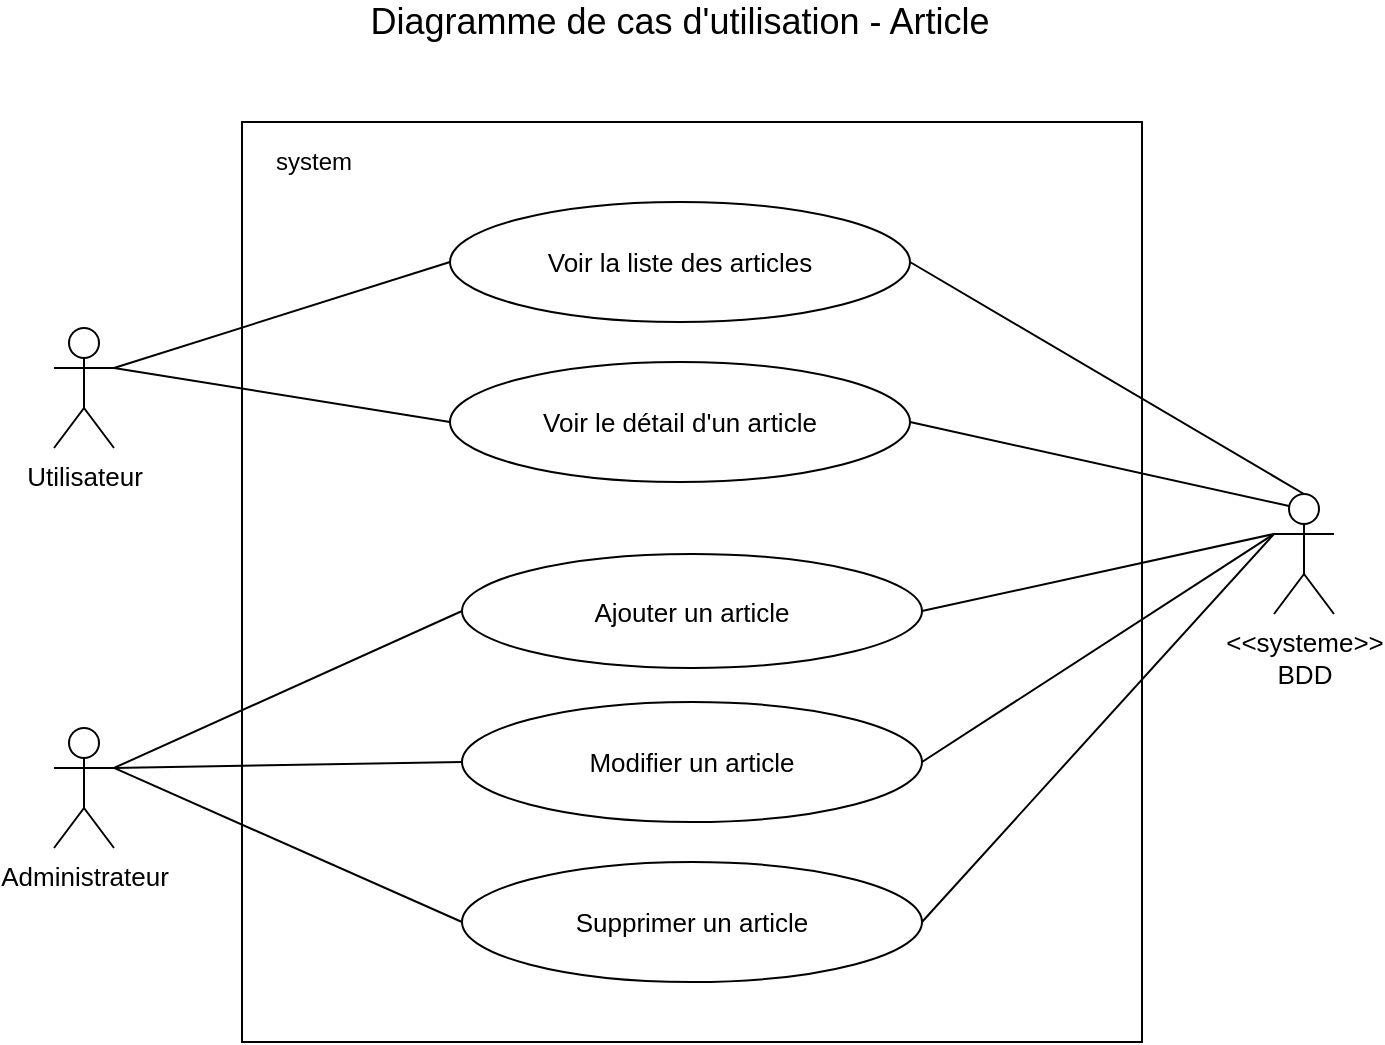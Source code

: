 <mxfile version="12.2.6" type="device" pages="1"><diagram id="JS6xv4dJZKruQOK7ZCUs" name="Page-1"><mxGraphModel dx="1656" dy="832" grid="1" gridSize="10" guides="1" tooltips="1" connect="1" arrows="1" fold="1" page="1" pageScale="1" pageWidth="827" pageHeight="1169" math="0" shadow="0"><root><mxCell id="0"/><mxCell id="1" parent="0"/><mxCell id="ENC8f9FHhxZ-6kJQtpSI-2" value="" style="whiteSpace=wrap;html=1;" vertex="1" parent="1"><mxGeometry x="194" y="190" width="450" height="460" as="geometry"/></mxCell><mxCell id="ENC8f9FHhxZ-6kJQtpSI-3" value="system" style="text;html=1;strokeColor=none;fillColor=none;align=center;verticalAlign=middle;whiteSpace=wrap;rounded=0;" vertex="1" parent="1"><mxGeometry x="210" y="200" width="40" height="20" as="geometry"/></mxCell><mxCell id="ENC8f9FHhxZ-6kJQtpSI-4" value="Diagramme de cas d'utilisation - Article" style="text;html=1;strokeColor=none;fillColor=none;align=center;verticalAlign=middle;whiteSpace=wrap;rounded=0;fontSize=18;" vertex="1" parent="1"><mxGeometry x="243" y="130" width="340" height="20" as="geometry"/></mxCell><mxCell id="ENC8f9FHhxZ-6kJQtpSI-5" value="Utilisateur" style="shape=umlActor;verticalLabelPosition=bottom;labelBackgroundColor=#ffffff;verticalAlign=top;html=1;fontSize=13;" vertex="1" parent="1"><mxGeometry x="100" y="293" width="30" height="60" as="geometry"/></mxCell><mxCell id="ENC8f9FHhxZ-6kJQtpSI-6" value="Administrateur" style="shape=umlActor;verticalLabelPosition=bottom;labelBackgroundColor=#ffffff;verticalAlign=top;html=1;fontSize=13;" vertex="1" parent="1"><mxGeometry x="100" y="493" width="30" height="60" as="geometry"/></mxCell><mxCell id="ENC8f9FHhxZ-6kJQtpSI-7" value="&amp;lt;&amp;lt;systeme&amp;gt;&amp;gt;&lt;br&gt;BDD" style="shape=umlActor;verticalLabelPosition=bottom;labelBackgroundColor=#ffffff;verticalAlign=top;html=1;fontSize=13;" vertex="1" parent="1"><mxGeometry x="710" y="376" width="30" height="60" as="geometry"/></mxCell><mxCell id="ENC8f9FHhxZ-6kJQtpSI-12" value="Voir la liste des articles" style="ellipse;whiteSpace=wrap;html=1;fontSize=13;" vertex="1" parent="1"><mxGeometry x="298" y="230" width="230" height="60" as="geometry"/></mxCell><mxCell id="ENC8f9FHhxZ-6kJQtpSI-14" value="Voir le détail d'un article" style="ellipse;whiteSpace=wrap;html=1;fontSize=13;" vertex="1" parent="1"><mxGeometry x="298" y="310" width="230" height="60" as="geometry"/></mxCell><mxCell id="ENC8f9FHhxZ-6kJQtpSI-17" value="Ajouter un article" style="ellipse;whiteSpace=wrap;html=1;fontSize=13;" vertex="1" parent="1"><mxGeometry x="304" y="406" width="230" height="57" as="geometry"/></mxCell><mxCell id="ENC8f9FHhxZ-6kJQtpSI-19" value="Supprimer un article" style="ellipse;whiteSpace=wrap;html=1;fontSize=13;" vertex="1" parent="1"><mxGeometry x="304" y="560" width="230" height="60" as="geometry"/></mxCell><mxCell id="ENC8f9FHhxZ-6kJQtpSI-21" value="Modifier un article" style="ellipse;whiteSpace=wrap;html=1;fontSize=13;" vertex="1" parent="1"><mxGeometry x="304" y="480" width="230" height="60" as="geometry"/></mxCell><mxCell id="ENC8f9FHhxZ-6kJQtpSI-23" value="" style="endArrow=none;html=1;fontSize=15;exitX=1;exitY=0.333;exitDx=0;exitDy=0;exitPerimeter=0;entryX=0;entryY=0.5;entryDx=0;entryDy=0;" edge="1" parent="1" source="ENC8f9FHhxZ-6kJQtpSI-6" target="ENC8f9FHhxZ-6kJQtpSI-17"><mxGeometry width="50" height="50" relative="1" as="geometry"><mxPoint x="70" y="830" as="sourcePoint"/><mxPoint x="120" y="780" as="targetPoint"/></mxGeometry></mxCell><mxCell id="ENC8f9FHhxZ-6kJQtpSI-24" value="" style="endArrow=none;html=1;fontSize=15;exitX=1;exitY=0.333;exitDx=0;exitDy=0;exitPerimeter=0;entryX=0;entryY=0.5;entryDx=0;entryDy=0;" edge="1" parent="1" source="ENC8f9FHhxZ-6kJQtpSI-6" target="ENC8f9FHhxZ-6kJQtpSI-21"><mxGeometry width="50" height="50" relative="1" as="geometry"><mxPoint x="140" y="573" as="sourcePoint"/><mxPoint x="308.0" y="503" as="targetPoint"/></mxGeometry></mxCell><mxCell id="ENC8f9FHhxZ-6kJQtpSI-25" value="" style="endArrow=none;html=1;fontSize=15;exitX=1;exitY=0.333;exitDx=0;exitDy=0;exitPerimeter=0;entryX=0;entryY=0.5;entryDx=0;entryDy=0;" edge="1" parent="1" source="ENC8f9FHhxZ-6kJQtpSI-6" target="ENC8f9FHhxZ-6kJQtpSI-19"><mxGeometry width="50" height="50" relative="1" as="geometry"><mxPoint x="140" y="573" as="sourcePoint"/><mxPoint x="308.0" y="600.0" as="targetPoint"/></mxGeometry></mxCell><mxCell id="ENC8f9FHhxZ-6kJQtpSI-26" value="" style="endArrow=none;html=1;fontSize=15;exitX=0;exitY=0.333;exitDx=0;exitDy=0;exitPerimeter=0;entryX=1;entryY=0.5;entryDx=0;entryDy=0;" edge="1" parent="1" source="ENC8f9FHhxZ-6kJQtpSI-7" target="ENC8f9FHhxZ-6kJQtpSI-17"><mxGeometry width="50" height="50" relative="1" as="geometry"><mxPoint x="140" y="573" as="sourcePoint"/><mxPoint x="308.0" y="503" as="targetPoint"/></mxGeometry></mxCell><mxCell id="ENC8f9FHhxZ-6kJQtpSI-27" value="" style="endArrow=none;html=1;fontSize=15;exitX=0;exitY=0.333;exitDx=0;exitDy=0;exitPerimeter=0;entryX=1;entryY=0.5;entryDx=0;entryDy=0;" edge="1" parent="1" source="ENC8f9FHhxZ-6kJQtpSI-7" target="ENC8f9FHhxZ-6kJQtpSI-21"><mxGeometry width="50" height="50" relative="1" as="geometry"><mxPoint x="710" y="463" as="sourcePoint"/><mxPoint x="538.0" y="503" as="targetPoint"/></mxGeometry></mxCell><mxCell id="ENC8f9FHhxZ-6kJQtpSI-28" value="" style="endArrow=none;html=1;fontSize=15;exitX=0;exitY=0.333;exitDx=0;exitDy=0;exitPerimeter=0;entryX=1;entryY=0.5;entryDx=0;entryDy=0;" edge="1" parent="1" source="ENC8f9FHhxZ-6kJQtpSI-7" target="ENC8f9FHhxZ-6kJQtpSI-19"><mxGeometry width="50" height="50" relative="1" as="geometry"><mxPoint x="710" y="463" as="sourcePoint"/><mxPoint x="538.0" y="600.0" as="targetPoint"/></mxGeometry></mxCell><mxCell id="ENC8f9FHhxZ-6kJQtpSI-29" value="" style="endArrow=none;html=1;fontSize=15;entryX=1;entryY=0.5;entryDx=0;entryDy=0;exitX=0.25;exitY=0.1;exitDx=0;exitDy=0;exitPerimeter=0;" edge="1" parent="1" source="ENC8f9FHhxZ-6kJQtpSI-7" target="ENC8f9FHhxZ-6kJQtpSI-14"><mxGeometry width="50" height="50" relative="1" as="geometry"><mxPoint x="680" y="380" as="sourcePoint"/><mxPoint x="538.0" y="503" as="targetPoint"/></mxGeometry></mxCell><mxCell id="ENC8f9FHhxZ-6kJQtpSI-30" value="" style="endArrow=none;html=1;fontSize=15;entryX=1;entryY=0.5;entryDx=0;entryDy=0;exitX=0.5;exitY=0;exitDx=0;exitDy=0;exitPerimeter=0;" edge="1" parent="1" source="ENC8f9FHhxZ-6kJQtpSI-7" target="ENC8f9FHhxZ-6kJQtpSI-12"><mxGeometry width="50" height="50" relative="1" as="geometry"><mxPoint x="717.5" y="449" as="sourcePoint"/><mxPoint x="538.0" y="390.0" as="targetPoint"/></mxGeometry></mxCell><mxCell id="ENC8f9FHhxZ-6kJQtpSI-32" value="" style="endArrow=none;html=1;fontSize=15;entryX=0;entryY=0.5;entryDx=0;entryDy=0;exitX=1;exitY=0.333;exitDx=0;exitDy=0;exitPerimeter=0;" edge="1" parent="1" source="ENC8f9FHhxZ-6kJQtpSI-5" target="ENC8f9FHhxZ-6kJQtpSI-12"><mxGeometry width="50" height="50" relative="1" as="geometry"><mxPoint x="70" y="830" as="sourcePoint"/><mxPoint x="120" y="780" as="targetPoint"/></mxGeometry></mxCell><mxCell id="ENC8f9FHhxZ-6kJQtpSI-33" value="" style="endArrow=none;html=1;fontSize=15;entryX=0;entryY=0.5;entryDx=0;entryDy=0;exitX=1;exitY=0.333;exitDx=0;exitDy=0;exitPerimeter=0;" edge="1" parent="1" source="ENC8f9FHhxZ-6kJQtpSI-5" target="ENC8f9FHhxZ-6kJQtpSI-14"><mxGeometry width="50" height="50" relative="1" as="geometry"><mxPoint x="140" y="323" as="sourcePoint"/><mxPoint x="308.0" y="280" as="targetPoint"/></mxGeometry></mxCell></root></mxGraphModel></diagram></mxfile>